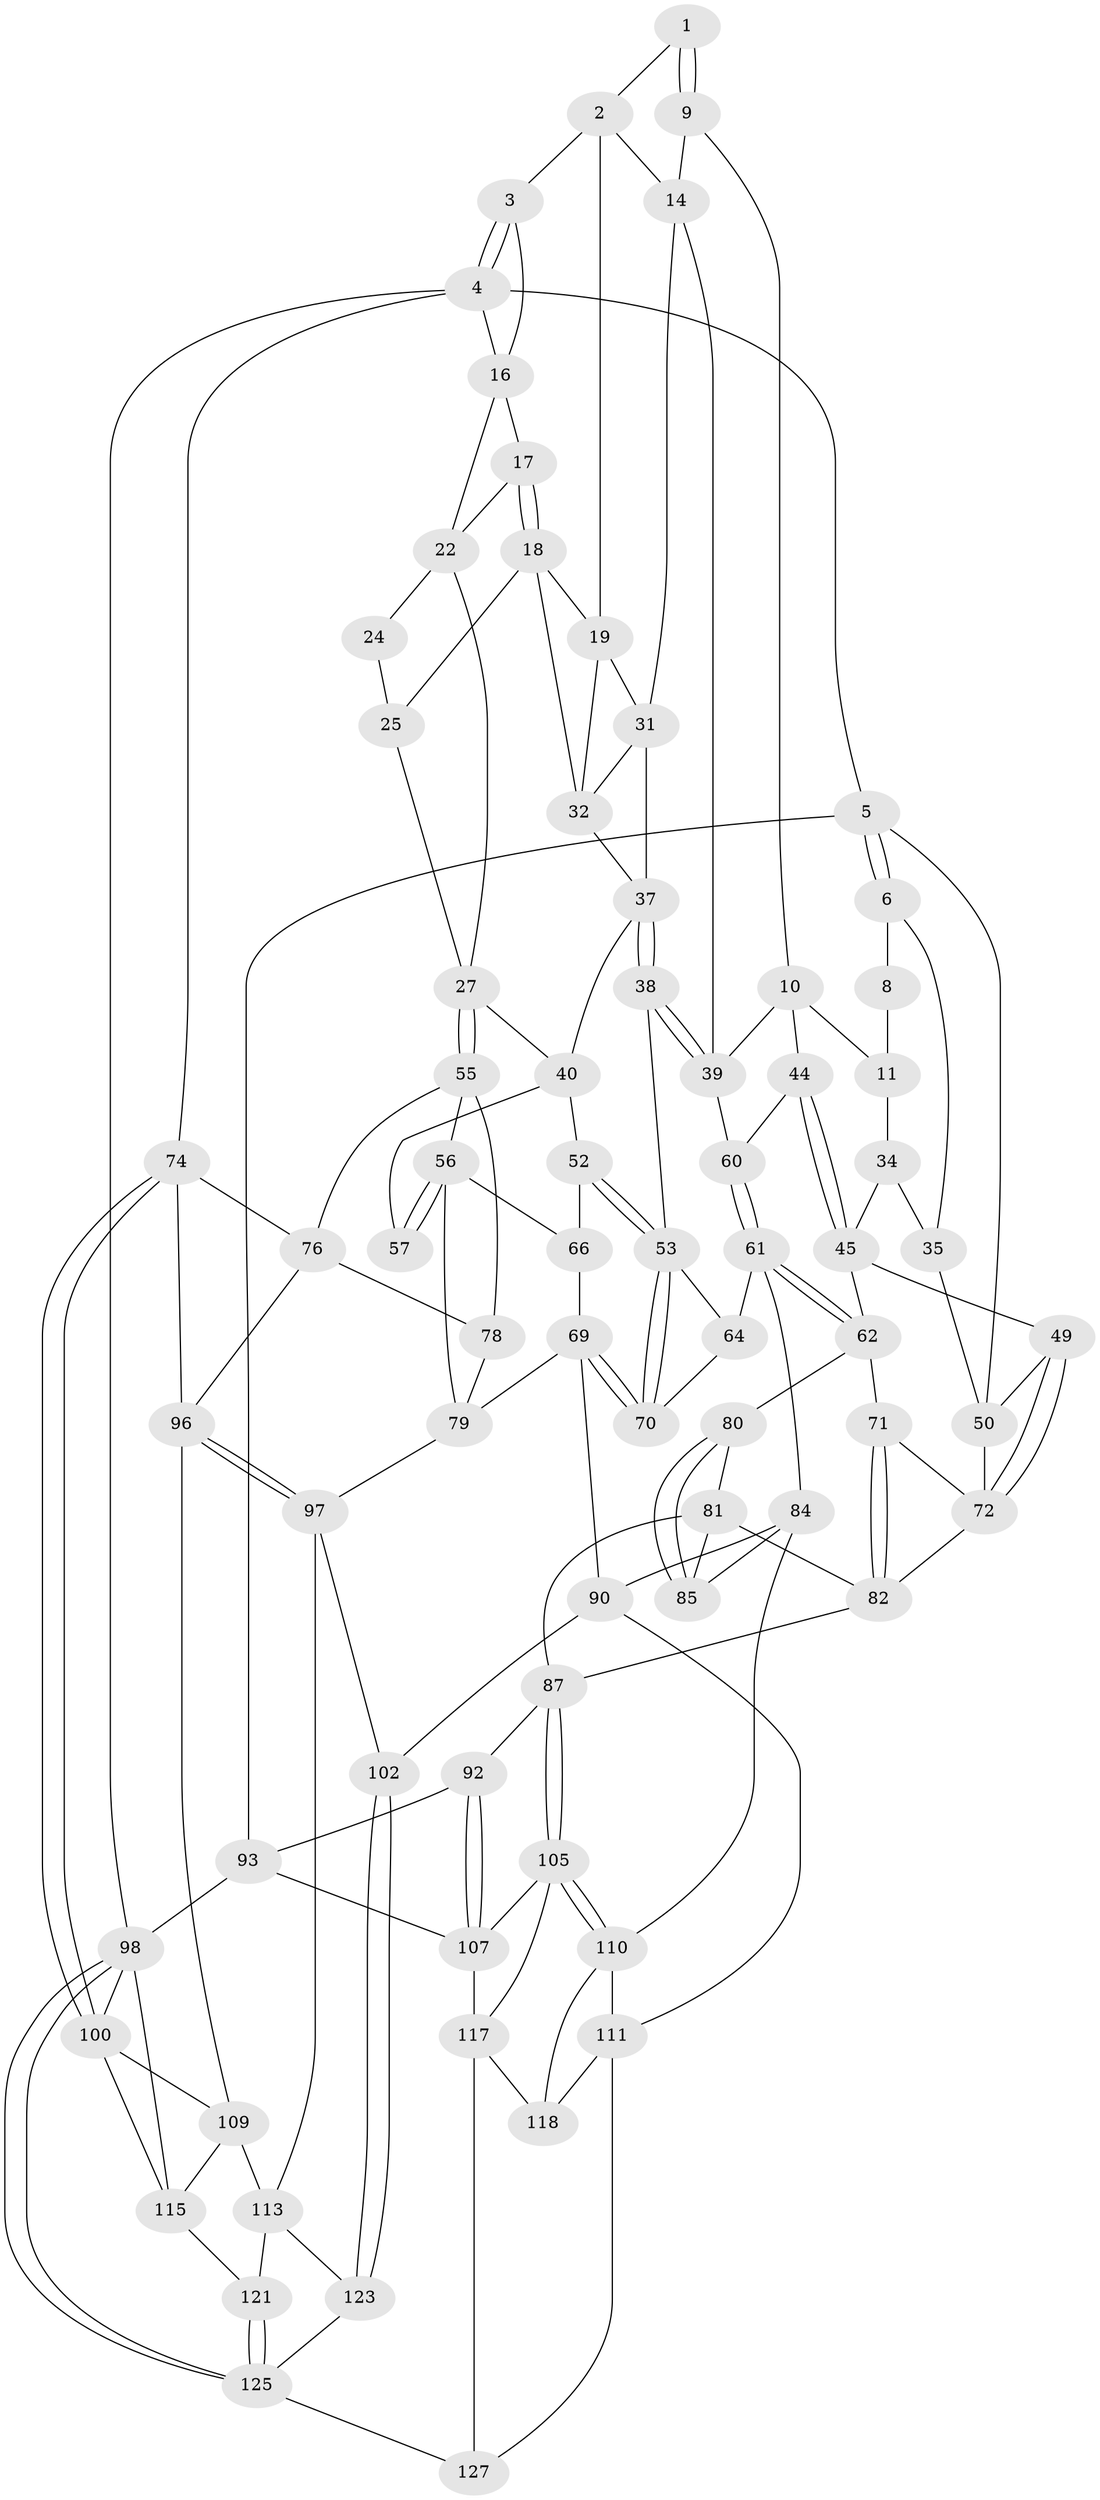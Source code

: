 // original degree distribution, {3: 0.0234375, 4: 0.265625, 5: 0.4453125, 6: 0.265625}
// Generated by graph-tools (version 1.1) at 2025/42/03/06/25 10:42:26]
// undirected, 76 vertices, 161 edges
graph export_dot {
graph [start="1"]
  node [color=gray90,style=filled];
  1 [pos="+0.5838828970864216+0"];
  2 [pos="+0.6198099908291413+0",super="+13"];
  3 [pos="+0.8019846167047555+0"];
  4 [pos="+1+0",super="+21"];
  5 [pos="+0+0",super="+59"];
  6 [pos="+0+0",super="+7"];
  8 [pos="+0.243719135643291+0"];
  9 [pos="+0.4499117563873837+0.12422667368238413"];
  10 [pos="+0.39624362516111106+0.13302704457103637",super="+43"];
  11 [pos="+0.39582053305409837+0.13290593346764035",super="+12"];
  14 [pos="+0.6070668412885357+0.13706471339894674",super="+15"];
  16 [pos="+0.8096906806793219+0",super="+20"];
  17 [pos="+0.809558525874341+0"];
  18 [pos="+0.7398396489504439+0.11897710085271611",super="+26"];
  19 [pos="+0.7030819940172812+0.13555971524132102",super="+30"];
  22 [pos="+1+0.2787431248990897",super="+23"];
  24 [pos="+0.841599425124697+0.08048997425249854"];
  25 [pos="+0.7989501996804318+0.17503104956636262",super="+29"];
  27 [pos="+0.9681069798129966+0.3044509637556955",super="+28"];
  31 [pos="+0.6181784521277884+0.1630584402997684",super="+36"];
  32 [pos="+0.7217406088284011+0.2237216869956969",super="+33"];
  34 [pos="+0.2422076061402959+0.16550230698464805",super="+42"];
  35 [pos="+0.15576094426963588+0.15518045931697194",super="+47"];
  37 [pos="+0.5647522937364032+0.30197362814059076",super="+41"];
  38 [pos="+0.5420832889832087+0.32582921753207666"];
  39 [pos="+0.522967374341888+0.3154736566827865",super="+46"];
  40 [pos="+0.7332529733109483+0.2625935236316269",super="+51"];
  44 [pos="+0.3321608391012657+0.3287816583079899"];
  45 [pos="+0.29701436536694853+0.33001052375805107",super="+48"];
  49 [pos="+0.0774245963429024+0.33759366502979277"];
  50 [pos="+0.054115819603081705+0.32609191748213257",super="+58"];
  52 [pos="+0.6696869841934893+0.37464321914208876"];
  53 [pos="+0.6661427430876983+0.37648812736515536",super="+54"];
  55 [pos="+0.9407624601301453+0.33445912014906715",super="+77"];
  56 [pos="+0.8672080899956229+0.3700850800873662",super="+67"];
  57 [pos="+0.8379547027115705+0.36892670749309"];
  60 [pos="+0.3784662937841422+0.3414298253904154"];
  61 [pos="+0.4189354835513061+0.5245165089439561",super="+65"];
  62 [pos="+0.38800424126533367+0.5221514227348539",super="+63"];
  64 [pos="+0.5266141317231178+0.46151119741657814"];
  66 [pos="+0.7675821419779794+0.40519046107401513",super="+68"];
  69 [pos="+0.703729672673201+0.5204563403506512",super="+89"];
  70 [pos="+0.6980510824443643+0.5126044830951678"];
  71 [pos="+0.2372854155734044+0.48041560988035964"];
  72 [pos="+0.14634471047918568+0.503984622588925",super="+73"];
  74 [pos="+1+0.632551603010725",super="+75"];
  76 [pos="+1+0.6219789739427775",super="+95"];
  78 [pos="+0.8542455561695445+0.555853241471756"];
  79 [pos="+0.8060626518855624+0.5477404607029278",super="+94"];
  80 [pos="+0.3013478715412402+0.5536606920233058"];
  81 [pos="+0.2732276399999467+0.5504869669649851",super="+86"];
  82 [pos="+0.26458487117721213+0.543551872189124",super="+83"];
  84 [pos="+0.4930762655409687+0.6478741184145275",super="+91"];
  85 [pos="+0.321203766216057+0.616230066280616"];
  87 [pos="+0.2162946989051234+0.7568594174003858",super="+88"];
  90 [pos="+0.5763864550614197+0.6909101629281287",super="+103"];
  92 [pos="+0.07436665212847272+0.6409236581957221"];
  93 [pos="+0+0.6380903981670983",super="+119"];
  96 [pos="+0.7945632222062724+0.7467828465347702",super="+104"];
  97 [pos="+0.7873225491744019+0.7521060743736218",super="+101"];
  98 [pos="+1+1",super="+99"];
  100 [pos="+1+0.8996812291377684",super="+108"];
  102 [pos="+0.700754919665762+0.8020349674008803"];
  105 [pos="+0.21794125033577577+0.7610906847708058",super="+106"];
  107 [pos="+0+1",super="+120"];
  109 [pos="+0.92933559982349+0.796743442433036",super="+114"];
  110 [pos="+0.5006285852681438+0.680636795381009",super="+112"];
  111 [pos="+0.5413497220878105+0.9376231964812657",super="+124"];
  113 [pos="+0.8345874874975804+0.7983192364942625",super="+122"];
  115 [pos="+0.9630215055321567+0.8990760522529774",super="+116"];
  117 [pos="+0.29378963135758096+0.8677376786044234",super="+128"];
  118 [pos="+0.4069773004468029+0.8644469484787395"];
  121 [pos="+0.9096823871529748+0.930841878571579"];
  123 [pos="+0.7531977755307164+1"];
  125 [pos="+1+1",super="+126"];
  127 [pos="+0.4780979841040469+1"];
  1 -- 2;
  1 -- 9;
  1 -- 9;
  2 -- 3;
  2 -- 19;
  2 -- 14;
  3 -- 4;
  3 -- 4;
  3 -- 16;
  4 -- 5;
  4 -- 98;
  4 -- 74;
  4 -- 16;
  5 -- 6;
  5 -- 6;
  5 -- 93 [weight=2];
  5 -- 50;
  6 -- 8;
  6 -- 35 [weight=2];
  8 -- 11;
  9 -- 10;
  9 -- 14;
  10 -- 11;
  10 -- 44;
  10 -- 39;
  11 -- 34 [weight=2];
  14 -- 31;
  14 -- 39;
  16 -- 17;
  16 -- 22;
  17 -- 18;
  17 -- 18;
  17 -- 22;
  18 -- 19;
  18 -- 32;
  18 -- 25;
  19 -- 32;
  19 -- 31;
  22 -- 27;
  22 -- 24;
  24 -- 25 [weight=2];
  25 -- 27;
  27 -- 55;
  27 -- 55;
  27 -- 40;
  31 -- 32;
  31 -- 37;
  32 -- 37;
  34 -- 35;
  34 -- 45;
  35 -- 50;
  37 -- 38;
  37 -- 38;
  37 -- 40;
  38 -- 39;
  38 -- 39;
  38 -- 53;
  39 -- 60;
  40 -- 57;
  40 -- 52;
  44 -- 45;
  44 -- 45;
  44 -- 60;
  45 -- 49;
  45 -- 62;
  49 -- 50;
  49 -- 72;
  49 -- 72;
  50 -- 72;
  52 -- 53;
  52 -- 53;
  52 -- 66;
  53 -- 70;
  53 -- 70;
  53 -- 64;
  55 -- 56;
  55 -- 76;
  55 -- 78;
  56 -- 57;
  56 -- 57;
  56 -- 66;
  56 -- 79;
  60 -- 61;
  60 -- 61;
  61 -- 62;
  61 -- 62;
  61 -- 64;
  61 -- 84;
  62 -- 80;
  62 -- 71;
  64 -- 70;
  66 -- 69;
  69 -- 70;
  69 -- 70;
  69 -- 90;
  69 -- 79;
  71 -- 72;
  71 -- 82;
  71 -- 82;
  72 -- 82;
  74 -- 100;
  74 -- 100;
  74 -- 76;
  74 -- 96;
  76 -- 96;
  76 -- 78;
  78 -- 79;
  79 -- 97;
  80 -- 81;
  80 -- 85;
  80 -- 85;
  81 -- 82;
  81 -- 85;
  81 -- 87;
  82 -- 87;
  84 -- 85;
  84 -- 90;
  84 -- 110;
  87 -- 105;
  87 -- 105;
  87 -- 92;
  90 -- 102;
  90 -- 111;
  92 -- 93;
  92 -- 107;
  92 -- 107;
  93 -- 98;
  93 -- 107;
  96 -- 97;
  96 -- 97;
  96 -- 109;
  97 -- 102;
  97 -- 113;
  98 -- 125;
  98 -- 125;
  98 -- 115;
  98 -- 100;
  100 -- 115;
  100 -- 109;
  102 -- 123;
  102 -- 123;
  105 -- 110;
  105 -- 110;
  105 -- 107;
  105 -- 117;
  107 -- 117;
  109 -- 113;
  109 -- 115;
  110 -- 118;
  110 -- 111;
  111 -- 127;
  111 -- 118;
  113 -- 123;
  113 -- 121;
  115 -- 121;
  117 -- 118;
  117 -- 127;
  121 -- 125;
  121 -- 125;
  123 -- 125;
  125 -- 127;
}
